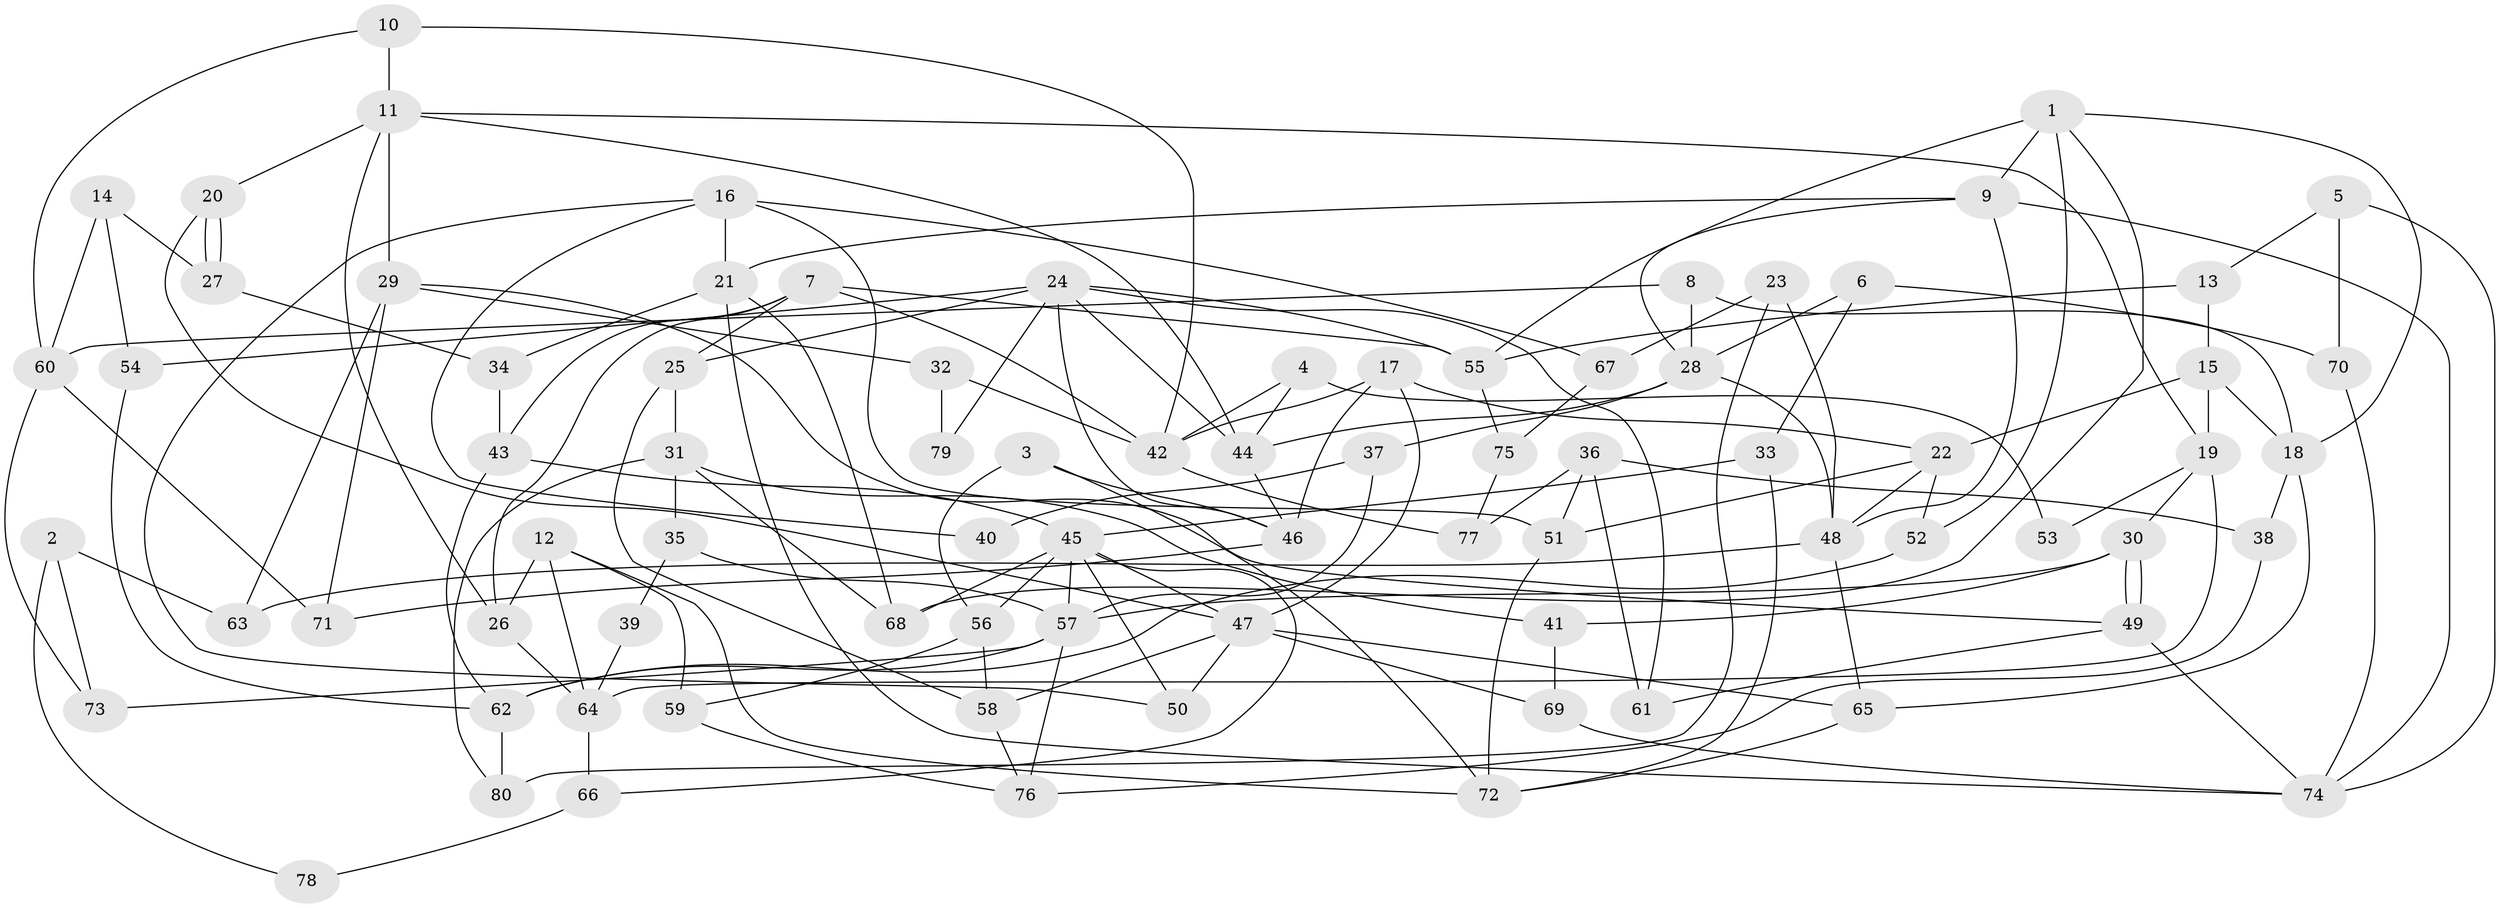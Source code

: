 // Generated by graph-tools (version 1.1) at 2025/26/03/09/25 03:26:16]
// undirected, 80 vertices, 160 edges
graph export_dot {
graph [start="1"]
  node [color=gray90,style=filled];
  1;
  2;
  3;
  4;
  5;
  6;
  7;
  8;
  9;
  10;
  11;
  12;
  13;
  14;
  15;
  16;
  17;
  18;
  19;
  20;
  21;
  22;
  23;
  24;
  25;
  26;
  27;
  28;
  29;
  30;
  31;
  32;
  33;
  34;
  35;
  36;
  37;
  38;
  39;
  40;
  41;
  42;
  43;
  44;
  45;
  46;
  47;
  48;
  49;
  50;
  51;
  52;
  53;
  54;
  55;
  56;
  57;
  58;
  59;
  60;
  61;
  62;
  63;
  64;
  65;
  66;
  67;
  68;
  69;
  70;
  71;
  72;
  73;
  74;
  75;
  76;
  77;
  78;
  79;
  80;
  1 -- 68;
  1 -- 9;
  1 -- 18;
  1 -- 52;
  1 -- 55;
  2 -- 73;
  2 -- 63;
  2 -- 78;
  3 -- 72;
  3 -- 46;
  3 -- 56;
  4 -- 44;
  4 -- 42;
  4 -- 53;
  5 -- 70;
  5 -- 74;
  5 -- 13;
  6 -- 28;
  6 -- 33;
  6 -- 70;
  7 -- 55;
  7 -- 26;
  7 -- 25;
  7 -- 42;
  7 -- 43;
  8 -- 28;
  8 -- 60;
  8 -- 18;
  9 -- 48;
  9 -- 21;
  9 -- 28;
  9 -- 74;
  10 -- 42;
  10 -- 11;
  10 -- 60;
  11 -- 19;
  11 -- 20;
  11 -- 26;
  11 -- 29;
  11 -- 44;
  12 -- 26;
  12 -- 59;
  12 -- 64;
  12 -- 72;
  13 -- 15;
  13 -- 55;
  14 -- 27;
  14 -- 54;
  14 -- 60;
  15 -- 22;
  15 -- 18;
  15 -- 19;
  16 -- 50;
  16 -- 51;
  16 -- 21;
  16 -- 40;
  16 -- 67;
  17 -- 46;
  17 -- 47;
  17 -- 22;
  17 -- 42;
  18 -- 38;
  18 -- 65;
  19 -- 30;
  19 -- 53;
  19 -- 64;
  20 -- 47;
  20 -- 27;
  20 -- 27;
  21 -- 68;
  21 -- 34;
  21 -- 74;
  22 -- 52;
  22 -- 48;
  22 -- 51;
  23 -- 48;
  23 -- 67;
  23 -- 80;
  24 -- 44;
  24 -- 55;
  24 -- 25;
  24 -- 46;
  24 -- 54;
  24 -- 61;
  24 -- 79;
  25 -- 31;
  25 -- 58;
  26 -- 64;
  27 -- 34;
  28 -- 44;
  28 -- 37;
  28 -- 48;
  29 -- 49;
  29 -- 32;
  29 -- 63;
  29 -- 71;
  30 -- 49;
  30 -- 49;
  30 -- 41;
  30 -- 57;
  31 -- 80;
  31 -- 35;
  31 -- 41;
  31 -- 68;
  32 -- 42;
  32 -- 79;
  33 -- 45;
  33 -- 72;
  34 -- 43;
  35 -- 57;
  35 -- 39;
  36 -- 61;
  36 -- 51;
  36 -- 38;
  36 -- 77;
  37 -- 57;
  37 -- 40;
  38 -- 76;
  39 -- 64;
  41 -- 69;
  42 -- 77;
  43 -- 45;
  43 -- 62;
  44 -- 46;
  45 -- 47;
  45 -- 57;
  45 -- 50;
  45 -- 56;
  45 -- 66;
  45 -- 68;
  46 -- 71;
  47 -- 65;
  47 -- 58;
  47 -- 50;
  47 -- 69;
  48 -- 63;
  48 -- 65;
  49 -- 74;
  49 -- 61;
  51 -- 72;
  52 -- 62;
  54 -- 62;
  55 -- 75;
  56 -- 58;
  56 -- 59;
  57 -- 76;
  57 -- 62;
  57 -- 73;
  58 -- 76;
  59 -- 76;
  60 -- 71;
  60 -- 73;
  62 -- 80;
  64 -- 66;
  65 -- 72;
  66 -- 78;
  67 -- 75;
  69 -- 74;
  70 -- 74;
  75 -- 77;
}
